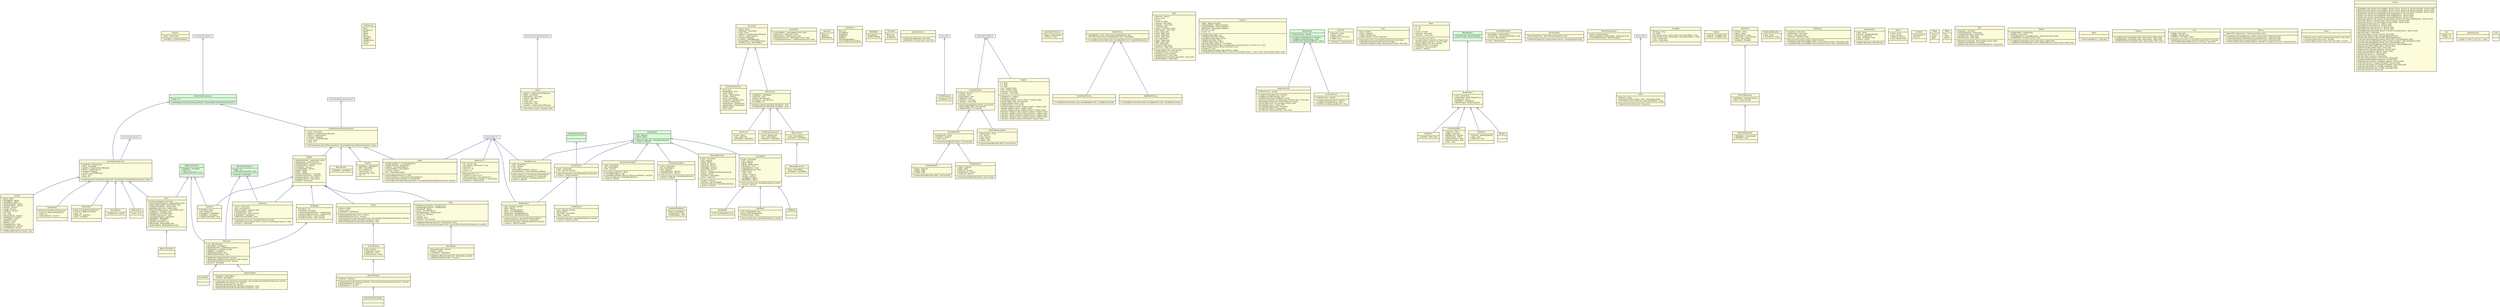 digraph "MenuItem"
{
  edge [fontname="Helvetica",fontsize="8",labelfontname="Helvetica",labelfontsize="8"];
  node [fontname="Helvetica",fontsize="8",shape=record];
Box_Program [label="{Program\n|- game : Game static\l|- void Main () : \[STAThread\]static\l}",height=0.2,width=0.4,color="black", fillcolor="#fcfcda",style="filled" fontcolor="black"];

Box_Camera [label="{Camera\n|- World : World\l+ WorldMatrix : Matrix\l+ ViewMatrix : Matrix\l+ ProjectionMatrix : Matrix\l+ DefaultPosition : Vector3\l+ Position : Vector3\l+ Target : Vector3\l+ UpVector : Vector3\l- foV : float\l+ FoV : float\l+ RotationAngle : Angles3\l- AutoRotation : Angles3\l- aspectRatio : float\l- nearPlane : float\l- farPlane : float\l+ TargetDistance : float\l+ TargetDirection : Vector3\l+ ArcballTarget : Vector3\l|+ GetMouseRay (Vector2 mouse) : Ray\l}",height=0.2,width=0.4,color="black", fillcolor="#fcfcda",style="filled" fontcolor="black"];

Box_ClickHandler [label="{ClickHandler\n|private class ClickEventComponent :\l+ receiver : IMouseEventListener\l+ layer : int\l+ relativePosition : Vector2\l|}",height=0.2,width=0.4,color="black", fillcolor="#fcfcda",style="filled" fontcolor="black"];

Box_DrawableGameStateComponent [label="{DrawableGameStateComponent\n|+ state : GameState\l+ graphics : GraphicsDeviceManager\l+ device : GraphicsDevice\l+ viewport : Viewport\l+ content : ContentManager\l+ input : Input\l+ Index : int\l|+ SubComponents (GameTime gameTime) : IEnumerable\<IGameStateComponent\> virtual\l}",height=0.2,width=0.4,color="black", fillcolor="#fcfcda",style="filled" fontcolor="black"];

Box_DisplayLayer [label="{DisplayLayer\n|None\lBackground\lWorld\lDialog\lMenu\lMenuItem\lSubMenu\lSubMenuItem\lOverlay\lCursor\l|}",height=0.2,width=0.4,color="black", fillcolor="#fcfcda",style="filled" fontcolor="black"];

Box_Game [label="{Game\n|- graphics : GraphicsDeviceManager\l+ State : GameState\l+ DefaultSize : Size static\l+ Debug : bool static\l+ VSync : bool\l- isFullscreen : bool\l+ IsFullscreen : bool\l+ Graphics : GraphicsDeviceManager\l|+ Time (Action action) : TimeSpan static\l}",height=0.2,width=0.4,color="black", fillcolor="#fcfcda",style="filled" fontcolor="black"];

Box_GameState [label="{GameState\n|+ game : Game\l+ NextState : GameState\l+ input : Input\l+ graphics : GraphicsDeviceManager\l+ device : GraphicsDevice\l+ viewport : Viewport\l+ content : ContentManager\l+ RenderEffects : RenderEffectStack\l+ PostProcessing : RenderEffect\l|}",height=0.2,width=0.4,color="black", fillcolor="#fcfcda",style="filled" fontcolor="black"];

Box_GameStates [label="{GameStates\n|+ CreativeMode : CreativeModeScreen static\l+ StartScreen : StartScreen static\l+ OptionScreen : OptionScreen static\l+ VideoOptionScreen : VideoOptionScreen static\l+ LoadSavegameScreen : LoadSavegameScreen static\l|}",height=0.2,width=0.4,color="black", fillcolor="#fcfcda",style="filled" fontcolor="black"];

Box_GameStateComponent [label="{GameStateComponent\n|# InputOrder : DisplayLayer\l+ state : GameState\l+ graphics : GraphicsDeviceManager\l+ device : GraphicsDevice\l+ viewport : Viewport\l+ content : ContentManager\l+ input : Input\l+ Index : int\l|+ SubComponents (GameTime gameTime) : IEnumerable\<IGameStateComponent\> virtual\l}",height=0.2,width=0.4,color="black", fillcolor="#fcfcda",style="filled" fontcolor="black"];

Box_IGameStateComponent [label="{IGameStateComponent\n|+ Index : int\l|+ SubComponents (GameTime gameTime) : IEnumerable\<IGameStateComponent\>\l}",height=0.2,width=0.4,color="black", fillcolor="#dafcda",style="filled" fontcolor="black"];

Box_IKeyEventListener [label="{IKeyEventListener\n|+ ValidKeys : List\<Keys\>\l+ Index : int\l+ IsKeyEventEnabled : bool\l|}",height=0.2,width=0.4,color="black", fillcolor="#dafcda",style="filled" fontcolor="black"];

Box_KeyEvent [label="{KeyEvent\n|None = 0\lKeyDown\lKeyHeldDown\l|}",height=0.2,width=0.4,color="black", fillcolor="#fcfcda",style="filled" fontcolor="black"];

Box_IMouseEventListener [label="{IMouseEventListener\n|+ Index : int\l+ IsMouseEventEnabled : bool\l|+ bounds () : Rectangle\l}",height=0.2,width=0.4,color="black", fillcolor="#dafcda",style="filled" fontcolor="black"];

Box_Input [label="{Input\n|# FullscreenToggled : bool static\l+ PreviousKeyboardState : KeyboardState static\l+ PreviousMouseState : MouseState static\l- LeftButtonClickTimer : double static\l- RightButtonClickTimer : double static\l- PreviousClickMouseState : MouseState static\l+ LeftButton : ClickState static\l+ RightButton : ClickState static\l+ GrabMouseMovement : bool\l+ CurrentInputAction : InputAction\l+ WASDMode : WASDMode\l+ ValidKeys : List\<Keys\>\l+ IsKeyEventEnabled : bool\l+ MouseState : MouseState static\l+ KeyboardState : KeyboardState static\l|}",height=0.2,width=0.4,color="black", fillcolor="#fcfcda",style="filled" fontcolor="black"];

Box_InputAction [label="{InputAction\n|None = 0\lArcballMove\lTargetMove\lFreeMouse\lFPSMove\lSelectedObjectMove\lSelectedObjectShadowMove\l|}",height=0.2,width=0.4,color="black", fillcolor="#fcfcda",style="filled" fontcolor="black"];

Box_WASDMode [label="{WASDMode\n|ArcballMode\lFirstPersonMode\l|}",height=0.2,width=0.4,color="black", fillcolor="#fcfcda",style="filled" fontcolor="black"];

Box_ClickState [label="{ClickState\n|None = 0\lSingleClick\lDoubleClick\l|}",height=0.2,width=0.4,color="black", fillcolor="#fcfcda",style="filled" fontcolor="black"];

Box_InputExtensions [label="{InputExtensions\n||+ IsDown (this Keys key) : bool static\l+ IsHeldDown (this Keys key) : bool static\l}",height=0.2,width=0.4,color="black", fillcolor="#fcfcda",style="filled" fontcolor="black"];

Box_KeyHandler [label="{KeyHandler\n|private class KeyEventComponent :\l+ receiver : IKeyEventListener\l+ layer : int\l+ keyEvent : KeyEvent\l+ keys : List\<Keys\>\l|}",height=0.2,width=0.4,color="black", fillcolor="#fcfcda",style="filled" fontcolor="black"];

Box_MousePointer [label="{MousePointer\n|- spriteBatch : SpriteBatch\l|}",height=0.2,width=0.4,color="black", fillcolor="#fcfcda",style="filled" fontcolor="black"];

Box_Overlay [label="{Overlay\n|- spriteBatch : SpriteBatch\l- effect : BasicEffect\l- font : SpriteFont\l- _total_frames : int\l- _elapsed_time : float\l- _fps : int\l|}",height=0.2,width=0.4,color="black", fillcolor="#fcfcda",style="filled" fontcolor="black"];

Box_StartScreen [label="{StartScreen\n|# menu : Menu\l- logo : Texture2D\l- spriteBatch : SpriteBatch\l|}",height=0.2,width=0.4,color="black", fillcolor="#fcfcda",style="filled" fontcolor="black"];

Box_CreativeModeScreen [label="{CreativeModeScreen\n|- knot : Knot\l- knotModified : bool\l- world : World\l- pointer : MousePointer\l- overlay : Overlay\l- picker : MousePicker\l- movement : PipeMovement\l- coloring : PipeColoring\l- lineRenderer : LineRenderer\l- pipeRenderer : PipeRenderer\l- dialog : Dialog\l+ Knot : Knot\l|}",height=0.2,width=0.4,color="black", fillcolor="#fcfcda",style="filled" fontcolor="black"];

Box_KnotSaveConfirmDialog [label="{KnotSaveConfirmDialog\n||}",height=0.2,width=0.4,color="black", fillcolor="#fcfcda",style="filled" fontcolor="black"];

Box_KnotModeInput [label="{KnotModeInput\n|- wasdSpeed : int\l|}",height=0.2,width=0.4,color="black", fillcolor="#fcfcda",style="filled" fontcolor="black"];

Box_LoadSavegameScreen [label="{LoadSavegameScreen\n|- format : IKnotFormat\l- menu : VerticalMenu\l- spriteBatch : SpriteBatch\l|}",height=0.2,width=0.4,color="black", fillcolor="#fcfcda",style="filled" fontcolor="black"];

Box_GameModelInfo [label="{GameModelInfo\n|+ Modelname : string\l+ Rotation : Angles3\l+ Scale : float\l|+ Equals (GameObjectInfo other) : bool override\l}",height=0.2,width=0.4,color="black", fillcolor="#fcfcda",style="filled" fontcolor="black"];

Box_GameModel [label="{GameModel\n|# state : GameState\l+ Info : dynamic\l+ World : World\l+ Model : Model virtual\l+ BaseColor : Color\l+ HighlightColor : Color\l+ HighlightIntensity : float\l+ Alpha : float\l- _scale : float\l- _rotation : Angles3\l- _position : Vector3\l- _worldMatrix : Matrix\l+ WorldMatrix : Matrix\l|+ Intersects (Ray ray) : GameObjectDistance virtual\l+ Center () : Vector3\l}",height=0.2,width=0.4,color="black", fillcolor="#fcfcda",style="filled" fontcolor="black"];

Box_IEdgeChangeListener [label="{IEdgeChangeListener\n||}",height=0.2,width=0.4,color="black", fillcolor="#dafcda",style="filled" fontcolor="black"];

Box_IGameObject [label="{IGameObject\n|+ Info : dynamic\l+ World : World\l|+ Intersects (Ray ray) : GameObjectDistance\l+ Center () : Vector3\l}",height=0.2,width=0.4,color="black", fillcolor="#dafcda",style="filled" fontcolor="black"];

Box_GameObjectInfo [label="{GameObjectInfo\n|+ Position : Vector3\l+ IsVisible : bool\l+ IsSelectable : bool\l+ IsMovable : bool\l+ operator : bool static\l+ operator ! : bool static\l|+ Equals (GameObjectInfo other) : bool virtual\l+ Equals (Object obj) : bool override\l+ GetHashCode () : int override\l}",height=0.2,width=0.4,color="black", fillcolor="#fcfcda",style="filled" fontcolor="black"];

Box_GameObjectDistance [label="{GameObjectDistance\n|+ Object : IGameObject\l+ Distance : float\l|}",height=0.2,width=0.4,color="black", fillcolor="#fcfcda",style="filled" fontcolor="black"];

Box_KnotRenderer [label="{KnotRenderer\n|# state : GameState\l+ Info : dynamic abstract\l|+ Intersects (Ray ray) : GameObjectDistance abstract\l+ Center () : Vector3 abstract\l}",height=0.2,width=0.4,color="black", fillcolor="#fcfcda",style="filled" fontcolor="black"];

Box_LineRenderer [label="{LineRenderer\n|+ Info : dynamic override\l- World : World\l- basicEffect : BasicEffect\l- edges : EdgeList\l|+ Intersects (Ray ray) : GameObjectDistance override\l+ Center () : Vector3 override\l}",height=0.2,width=0.4,color="black", fillcolor="#fcfcda",style="filled" fontcolor="black"];

Box_ModelFactory [label="{ModelFactory\n|- GameModel\> cache : Dictionary\<GameModelInfo, new\l+ this \[GameState state, GameModelInfo info\] : GameModel\l|# CreateModel (GameState state, GameModelInfo info) : GameModel abstract\l}",height=0.2,width=0.4,color="black", fillcolor="#fcfcda",style="filled" fontcolor="black"];

Box_MousePicker [label="{MousePicker\n|- lastRayCheck : double\l|}",height=0.2,width=0.4,color="black", fillcolor="#fcfcda",style="filled" fontcolor="black"];

Box_MovableGameObject [label="{MovableGameObject\n|- state : GameState\l- Obj : IGameObject\l+ Info : dynamic\l|# CurrentGroundPlane () : Plane\l# CurrentMouseRay () : Ray\l# CurrentMousePosition (Ray ray, Plane groundPlane) : Vector3?\l+ Intersects (Ray ray) : GameObjectDistance\l+ Center () : Vector3\l}",height=0.2,width=0.4,color="black", fillcolor="#fcfcda",style="filled" fontcolor="black"];

Box_NodeModelInfo [label="{NodeModelInfo\n|+ Edges : EdgeList\l+ EdgeA : Edge\l+ EdgeB : Edge\l|+ Equals (GameObjectInfo other) : bool override\l}",height=0.2,width=0.4,color="black", fillcolor="#fcfcda",style="filled" fontcolor="black"];

Box_NodeModel [label="{NodeModel\n|+ Info : NodeModelInfo new\l|}",height=0.2,width=0.4,color="black", fillcolor="#fcfcda",style="filled" fontcolor="black"];

Box_NodeModelFactory [label="{NodeModelFactory\n||# CreateModel (GameState state, GameModelInfo info) : GameModel override\l}",height=0.2,width=0.4,color="black", fillcolor="#fcfcda",style="filled" fontcolor="black"];

Box_PipeColoring [label="{PipeColoring\n|+ Knot : Knot\l|}",height=0.2,width=0.4,color="black", fillcolor="#fcfcda",style="filled" fontcolor="black"];

Box_PipeModelInfo [label="{PipeModelInfo\n|+ Edges : EdgeList\l+ Edge : Edge\l+ Direction : Vector3\l+ PositionFrom : Vector3\l+ PositionTo : Vector3\l|+ Equals (GameObjectInfo other) : bool override\l}",height=0.2,width=0.4,color="black", fillcolor="#fcfcda",style="filled" fontcolor="black"];

Box_PipeModel [label="{PipeModel\n|+ Info : PipeModelInfo new\l- Bounds : BoundingSphere\[\]\l+ OnDataChange : Action\l|+ Intersects (Ray ray) : GameObjectDistance override\l}",height=0.2,width=0.4,color="black", fillcolor="#fcfcda",style="filled" fontcolor="black"];

Box_PipeModelFactory [label="{PipeModelFactory\n||# CreateModel (GameState state, GameModelInfo info) : GameModel override\l}",height=0.2,width=0.4,color="black", fillcolor="#fcfcda",style="filled" fontcolor="black"];

Box_PipeMovement [label="{PipeMovement\n|- state : GameState\l+ Info : dynamic\l+ Knot : Knot\l- previousMousePosition : Vector3\l- shadowObjects : List\<ShadowGameObject\>\l|+ GetEnumerator () : IEnumerator\<IGameObject\>\l- IEnumerable.GetEnumerator () : IEnumerator\l+ Intersects (Ray ray) : GameObjectDistance\l+ Center () : Vector3\l}",height=0.2,width=0.4,color="black", fillcolor="#fcfcda",style="filled" fontcolor="black"];

Box_ShadowGameObject [label="{ShadowGameObject\n|# state : GameState\l- Obj : IGameObject\l+ Info : dynamic\l+ ShadowPosition : Vector3\l+ OriginalPosition : Vector3\l|+ Intersects (Ray ray) : GameObjectDistance\l+ Center () : Vector3\l}",height=0.2,width=0.4,color="black", fillcolor="#fcfcda",style="filled" fontcolor="black"];

Box_ShadowGameModel [label="{ShadowGameModel\n|- Model : GameModel\l+ ShadowColor : Color\l+ ShadowAlpha : float\l|}",height=0.2,width=0.4,color="black", fillcolor="#fcfcda",style="filled" fontcolor="black"];

Box_PipeRenderer [label="{PipeRenderer\n|+ Info : dynamic override\l- World : World\l- pipes : List\<PipeModel\>\l- knots : List\<NodeModel\>\l- pipeFactory : PipeModelFactory\l- knotFactory : NodeModelFactory\l|+ GetEnumerator () : IEnumerator\<IGameObject\>\l- IEnumerable.GetEnumerator () : IEnumerator\l+ Intersects (Ray ray) : GameObjectDistance override\l+ Center () : Vector3 override\l}",height=0.2,width=0.4,color="black", fillcolor="#fcfcda",style="filled" fontcolor="black"];

Box_TexturedRectangleInfo [label="{TexturedRectangleInfo\n|+ Texturename : string\l+ Up : Vector3\l+ Left : Vector3\l+ Width : float\l+ Height : float\l|+ Equals (GameObjectInfo other) : bool override\l}",height=0.2,width=0.4,color="black", fillcolor="#fcfcda",style="filled" fontcolor="black"];

Box_TexturedRectangle [label="{TexturedRectangle\n|# state : GameState\l+ Info : dynamic\l+ World : World\l- UpperLeft : Vector3\l- LowerLeft : Vector3\l- UpperRight : Vector3\l- LowerRight : Vector3\l- Normal : Vector3\l- Vertices : VertexPositionNormalTexture\[\]\l- Indexes : short\[\]\l- basicEffect : BasicEffect\l- texture : Texture2D\l|- Length () : Vector3\l+ Bounds () : BoundingBox\[\]\l+ Intersects (Ray ray) : GameObjectDistance\l+ Center () : Vector3\l}",height=0.2,width=0.4,color="black", fillcolor="#fcfcda",style="filled" fontcolor="black"];

Box_World [label="{World\n|- knotRenderEffects : List\<RenderEffect\>\l- knotRenderEffect : RenderEffect\l+ Objects : List\<IGameObject\>\l+ SelectedObject : IGameObject\l+ Camera : Camera\l- floor : TexturedRectangle\l|+ SelectedObjectDistance () : float\l+ GetEnumerator () : IEnumerator\<IGameObject\>\l- IEnumerable.GetEnumerator () : IEnumerator\l+ SubComponents (GameTime gameTime) : IEnumerable\<IGameStateComponent\> override\l}",height=0.2,width=0.4,color="black", fillcolor="#fcfcda",style="filled" fontcolor="black"];

Box_TestModel [label="{TestModel\n||}",height=0.2,width=0.4,color="black", fillcolor="#fcfcda",style="filled" fontcolor="black"];

Box_Edge [label="{Edge\n|+ Direction : Vector3\l+ Color : Color\l+ ID : int\l- LastID : int static\l+ operator : bool static\l+ operator ! : bool static\l- r : Random static\l+ Colors : List\<Color\> static\l+ DefaultColor : Color static\l+ Zero : Edge static\l+ UnitX : Edge static\l+ UnitY : Edge static\l+ UnitZ : Edge static\l+ Up : Edge static\l+ Down : Edge static\l+ Right : Edge static\l+ Left : Edge static\l+ Forward : Edge static\l+ Backward : Edge static\l|+ Equals (object obj) : bool override\l+ GetHashCode () : int override\l+ ToString () : string override\l+ RandomColor () : Color static\l+ RandomColor (GameTime gameTime) : Color static\l+ RandomEdge () : Edge static\l}",height=0.2,width=0.4,color="black", fillcolor="#fcfcda",style="filled" fontcolor="black"];

Box_EdgeList [label="{EdgeList\n|- Edges : WrapList\<Edge\>\l+ SelectedEdges : WrapList\<Edge\>\l+ EdgesChanged : Action\<EdgeList\>\l- NodeCache : Dictionary\<int,Node\>\l+ this \[int i\] : Edge\l+ Count : int\l|+ IndexOf (Edge edge) : int\l+ FromNode (int index) : Node\l+ FromNode (Edge edge) : Node\l+ ToNode (int index) : Node\l+ ToNode (Edge edge) : Node\l+ Interval (Edge a, Edge b) : List\<Edge\>\l+ Move (IEnumerable\<Edge\> selectedEdges, Vector3 direction, int times = 1) : bool\l+ Move (Edge selection, Vector3 direction) : bool\l+ Compact () : bool\l+ PathTo (Edge fromEdge, Edge toEdge) : Edge\[\]\l+ FromNodes (IEnumerable\<Node\> _nodes, IEnumerable\<Color\> _colors = null) : IEnumerable\<Edge\> static\l}",height=0.2,width=0.4,color="black", fillcolor="#fcfcda",style="filled" fontcolor="black"];

Box_EdgeListFormat [label="{EdgeListFormat\n|+ FileExtensions : string\[\]\l|+ LoadInfo (string filename) : KnotInfo\l+ LoadKnot (string filename) : Knot\l+ FindFilename (string knotName) : string\l- ParseLine (string line, out Edge edge, out Color color) : bool static\l- ParseIntegers (string str) : IEnumerable\<int\> static\l- ToLines (Knot knot) : IEnumerable\<string\> static\l- DecodeEdge (char c) : Edge static\l- EncodeEdge (Edge edge) : char static\l- EncodeColor (Color c) : String static\l- DecodeColor (string hexString) : Color static\l}",height=0.2,width=0.4,color="black", fillcolor="#fcfcda",style="filled" fontcolor="black"];

Box_IKnotFormat [label="{IKnotFormat\n|+ FileExtensions : string\[\]\l|+ LoadInfo (string filename) : KnotInfo\l+ LoadKnot (string filename) : Knot\l+ FindFilename (string knotName) : string\l}",height=0.2,width=0.4,color="black", fillcolor="#dafcda",style="filled" fontcolor="black"];

Box_KnotInfo [label="{KnotInfo\n|+ Filename : string\l+ Name : string\l+ EdgeCount : Func\<int\>\l+ IsValid : bool\l|+ ToString () : string override\l}",height=0.2,width=0.4,color="black", fillcolor="#fcfcda",style="filled" fontcolor="black"];

Box_Knot [label="{Knot\n|+ Info : KnotInfo\l+ Edges : EdgeList\l- Format : IKnotFormat\l+ EdgesChanged : Action\<EdgeList\>\l|+ RandomKnot (int count, IKnotFormat format) : Knot static\l+ DefaultKnot (IKnotFormat format) : Knot static\l- UntitledKnot (EdgeList edges, IKnotFormat format) : Knot static\l}",height=0.2,width=0.4,color="black", fillcolor="#fcfcda",style="filled" fontcolor="black"];

Box_KnotListFormat [label="{KnotListFormat\n|+ FileExtensions : string\[\]\l|+ LoadInfo (string filename) : KnotInfo\l+ LoadKnot (string filename) : Knot\l+ FindFilename (string knotName) : string\l}",height=0.2,width=0.4,color="black", fillcolor="#fcfcda",style="filled" fontcolor="black"];

Box_Node [label="{Node\n|+ X : int\l+ Y : int\l+ Z : int\l+ Scale : int static\l+ operator : bool static\l+ operator ! : bool static\l|+  () : this (int x, int y, int z)\l+ operator (Node a, Vector3 b) : Node static\l- operator (Node a, Node b) : Vector3 static\l+ Equals (object obj) : bool override\l+ GetHashCode () : int override\l+ ToString () : string override\l+ Vector () : Vector3\l}",height=0.2,width=0.4,color="black", fillcolor="#fcfcda",style="filled" fontcolor="black"];

Box_BlurEffect [label="{BlurEffect\n|- testEffect : Effect static\l|}",height=0.2,width=0.4,color="black", fillcolor="#fcfcda",style="filled" fontcolor="black"];

Box_CelShadingEffect [label="{CelShadingEffect\n|- celShader : Effect\l- celMap : Texture2D\l- lightDirection : Vector4\l- outlineShader : Effect\l- outlineThickness : float\l- outlineThreshold : float\l+ Color : Color\l|}",height=0.2,width=0.4,color="black", fillcolor="#fcfcda",style="filled" fontcolor="black"];

Box_FadeEffect [label="{FadeEffect\n|- lastFrame : RenderTarget2D\l- alpha : float\l+ IsFinished : bool\l|}",height=0.2,width=0.4,color="black", fillcolor="#fcfcda",style="filled" fontcolor="black"];

Box_IRenderEffect [label="{IRenderEffect\n|+ RenderTarget : RenderTarget2D\l|}",height=0.2,width=0.4,color="black", fillcolor="#dafcda",style="filled" fontcolor="black"];

Box_NoEffect [label="{NoEffect\n||}",height=0.2,width=0.4,color="black", fillcolor="#fcfcda",style="filled" fontcolor="black"];

Box_RenderEffectStack [label="{RenderEffectStack\n|- defaultEffect : IRenderEffect\l- activeEffects : Stack\<IRenderEffect\> new\l+ Current : IRenderEffect\l|+ Pop () : IRenderEffect\l}",height=0.2,width=0.4,color="black", fillcolor="#fcfcda",style="filled" fontcolor="black"];

Box_RenderEffect [label="{RenderEffect\n|# state : GameState\l- renderTarget : RenderTargetCache\l- background : Color\l- spriteBatch : SpriteBatch\l+ RenderTarget : RenderTarget2D\l|}",height=0.2,width=0.4,color="black", fillcolor="#fcfcda",style="filled" fontcolor="black"];

Box_RenderTargets [label="{RenderTargets\n|- RenderTargetStack : Stack\<RenderTarget2D\> static\l|+ PopRenderTarget (this GraphicsDevice device) : RenderTarget2D static\l}",height=0.2,width=0.4,color="black", fillcolor="#fcfcda",style="filled" fontcolor="black"];

Box_RenderTargetCache [label="{RenderTargetCache\n|- device : GraphicsDevice\l- RenderTarget2D\> renderTargets : Dictionary\<Point,\l+ CurrentRenderTarget : RenderTarget2D\l|}",height=0.2,width=0.4,color="black", fillcolor="#fcfcda",style="filled" fontcolor="black"];

Box_IniFile [label="{IniFile\n|- Filename : string\l+ Dictionary\<string, string\>\> Data : Dictionary\<string,\l+ this \[string section, string key, string defaultValue : string\l|- StripComments (string line) : string static\l}",height=0.2,width=0.4,color="black", fillcolor="#fcfcda",style="filled" fontcolor="black"];

Box_OptionScreen [label="{OptionScreen\n|- menu : VerticalMenu\l- spriteBatch : SpriteBatch\l|}",height=0.2,width=0.4,color="black", fillcolor="#fcfcda",style="filled" fontcolor="black"];

Box_ConfigFile [label="{ConfigFile\n|- Filename : string\l- ini : IniFile\l+ this \[string section, string option, bool defaultValue : bool\l+ this \[string section, string option, string defaultValue : string\l+ True : string static\l+ False : string static\l|}",height=0.2,width=0.4,color="black", fillcolor="#fcfcda",style="filled" fontcolor="black"];

Box_Options [label="{Options\n|- _default : ConfigFile static\l+ Default : ConfigFile static\l|}",height=0.2,width=0.4,color="black", fillcolor="#fcfcda",style="filled" fontcolor="black"];

Box_OptionInfo [label="{OptionInfo\n|+ Section : string\l+ Name : string\l+ DefaultValue : string\l+ OnChange : Action\<string\>\l+ Value : string virtual\l- ConfigFile : ConfigFile\l|}",height=0.2,width=0.4,color="black", fillcolor="#fcfcda",style="filled" fontcolor="black"];

Box_DistinctOptionInfo [label="{DistinctOptionInfo\n|+ ValidValues : HashSet\<string\>\l+ Value : string override\l|}",height=0.2,width=0.4,color="black", fillcolor="#fcfcda",style="filled" fontcolor="black"];

Box_BooleanOptionInfo [label="{BooleanOptionInfo\n|+ ValidValues : string\[\] static\l+ BoolValue : bool\l|}",height=0.2,width=0.4,color="black", fillcolor="#fcfcda",style="filled" fontcolor="black"];

Box_VideoOptionScreen [label="{VideoOptionScreen\n|- menu : VerticalMenu\l- spriteBatch : SpriteBatch\l|}",height=0.2,width=0.4,color="black", fillcolor="#fcfcda",style="filled" fontcolor="black"];

Box_ColorPicker [label="{ColorPicker\n|- colors : List\<Color\>\l- tiles : List\<Vector2\>\l- Vector2 tileSize : readonly static\l+ SelectedColor : Color\l+ OnSelectColor : Action\<Color\>\l# spriteBatch : SpriteBatch\l+ IsMouseEventEnabled : bool\l|- CreateColors (int num) : IEnumerable\<Color\> static\l- CreateTiles (IEnumerable\<Color\> _colors) : IEnumerable\<Vector2\> static\l+ bounds () : Rectangle\l}",height=0.2,width=0.4,color="black", fillcolor="#fcfcda",style="filled" fontcolor="black"];

Box_ConfirmDialog [label="{ConfirmDialog\n|# Text : string\[\]\l# OnYesClick : Action\l# OnNoClick : Action\l# OnCancelClick : Action\l|}",height=0.2,width=0.4,color="black", fillcolor="#fcfcda",style="filled" fontcolor="black"];

Box_Dialog [label="{Dialog\n|+ buttons : Menu\l+ Done : Action\l# spriteBatch : SpriteBatch\l|# RelativeButtonPosition (int n) : Vector2\l# RelativeButtonSize (int n) : Vector2\l+ SubComponents (GameTime gameTime) : IEnumerable\<IGameStateComponent\> override\l- ButtonBackgroundColor (ItemState itemState) : Color\l- ButtonForegroundColor (ItemState itemState) : Color\l}",height=0.2,width=0.4,color="black", fillcolor="#fcfcda",style="filled" fontcolor="black"];

Box_DropDownMenu [label="{DropDownMenu\n|- dropdown : VerticalMenu\l- selected : MenuButton\l|+ SubComponents (GameTime gameTime) : IEnumerable\<IGameStateComponent\> override\l- ValuePosition (int dummy = 0) : Vector2\l- ValueSize (int dummy = 0) : Vector2\l- DropDownBackgroundColor (ItemState itemState) : Color\l- DropDownForegroundColor (ItemState itemState) : Color\l}",height=0.2,width=0.4,color="black", fillcolor="#fcfcda",style="filled" fontcolor="black"];

Box_DropDownMenuItem [label="{DropDownMenuItem\n|+ Text : string\l+ OnSelected : Action\l|}",height=0.2,width=0.4,color="black", fillcolor="#fcfcda",style="filled" fontcolor="black"];

Box_HfGDesign [label="{HfGDesign\n|+ LineColor : Color static\l+ OutlineColor : Color static\l- texture : Texture2D static\l- menuFont : SpriteFont static\l|+ MenuFont (GameState state) : SpriteFont static\l+ CreateRectangle (int lineWidth, float x, float y, float w, float h) : Rectangle static\l+ CreateRectangle (int lineWidth, Vector2 topLeft, Vector2 size) : Rectangle static\l}",height=0.2,width=0.4,color="black", fillcolor="#fcfcda",style="filled" fontcolor="black"];

Box_Menu [label="{Menu\n|# ItemForegroundColor : LazyItemColor\l# ItemBackgroundColor : LazyItemColor\l# ItemAlignX : HAlign\l# Items : List\<MenuItem\>\l- ItemDisplayLayer : DisplayLayer\l+ this \[int i\] : MenuItem\l+ Count : int\l- isVisible : bool\l+ IsVisible : bool override\l|+ AddButton (MenuItemInfo info) : MenuButton virtual\l+ SubComponents (GameTime gameTime) : IEnumerable\<IGameStateComponent\> override\l}",height=0.2,width=0.4,color="black", fillcolor="#fcfcda",style="filled" fontcolor="black"];

Box_MenuButton [label="{MenuButton\n||}",height=0.2,width=0.4,color="black", fillcolor="#fcfcda",style="filled" fontcolor="black"];

Box_MenuItemInfo [label="{MenuItemInfo\n|+ Text : string\l+ Position : LazyItemPosition\l+ Size : LazyItemSize\l+ Keys : List\<Keys\> new\l+ OnClick : Action\l|+ AddKey (Keys key) : MenuItemInfo\l}",height=0.2,width=0.4,color="black", fillcolor="#fcfcda",style="filled" fontcolor="black"];

Box_MenuItem [label="{MenuItem\n|+ Info : MenuItemInfo\l# spriteBatch : SpriteBatch\l+ RelativePosition : LazyPosition override\l+ RelativeSize : LazySize override\l+ ValidKeys : List\<Keys\>\l+ IsKeyEventEnabled : bool\l+ IsMouseEventEnabled : bool\l|+ TextPosition (SpriteFont font) : Vector2\l+ TextPosition (SpriteFont font, Vector2 scale) : Vector2\l+ MinimumSize (SpriteFont font) : Vector2\l+ bounds () : Rectangle\l}",height=0.2,width=0.4,color="black", fillcolor="#fcfcda",style="filled" fontcolor="black"];

Box_MenuScreen [label="{MenuScreen\n|- spriteBatch : SpriteBatch\l- backColor : Color\l- pointer : MousePointer\l# LinePoints : List\<Vector2\>\l# LineWidth : int\l|# BackgroundColor (ItemState itemState) : Color\l# ForegroundColor (ItemState itemState) : Color\l}",height=0.2,width=0.4,color="black", fillcolor="#fcfcda",style="filled" fontcolor="black"];

Box_MenuScreenInput [label="{MenuScreenInput\n||}",height=0.2,width=0.4,color="black", fillcolor="#fcfcda",style="filled" fontcolor="black"];

Box_TextInput [label="{TextInput\n|+ InputText : string\l- font : SpriteFont\l# spriteBatch : SpriteBatch\l+ ValidKeys : List\<Keys\>\l+ IsKeyEventEnabled : bool\l|}",height=0.2,width=0.4,color="black", fillcolor="#fcfcda",style="filled" fontcolor="black"];

Box_TextInputDialog [label="{TextInputDialog\n|# TextInput : TextInput\l|+ SubComponents (GameTime gameTime) : IEnumerable\<IGameStateComponent\> override\l# TextInputPosition () : Vector2\l# TextInputSize () : Vector2\l}",height=0.2,width=0.4,color="black", fillcolor="#fcfcda",style="filled" fontcolor="black"];

Box_VerticalMenu [label="{VerticalMenu\n|- RelativeItemSize : Vector2\l# Border : Border\l# spriteBatch : SpriteBatch\l|+ AddButton (MenuItemInfo info) : MenuButton override\l+ RelativeItemPosition (int n) : Vector2\l}",height=0.2,width=0.4,color="black", fillcolor="#fcfcda",style="filled" fontcolor="black"];

Box_Border [label="{Border\n|+ Color : Color\l+ Size : Vector2\l+ Padding : Vector2\l+ Zero : Border static\l|}",height=0.2,width=0.4,color="black", fillcolor="#fcfcda",style="filled" fontcolor="black"];

Box_Widget [label="{Widget\n|+ RelativePosition : LazyPosition virtual\l+ RelativeSize : LazySize virtual\l+ RelativePadding : LazySize virtual\l# ScaledPosition : Vector2\l# ScaledSize : Vector2\l# ScaledPadding : Vector2\l# AlignX : HAlign\l# AlignY : VAlign\l- foregroundColorFunc : LazyColor\l- backgroundColorFunc : LazyColor\l# ForegroundColor : Color virtual\l# BackgroundColor : Color virtual\l+ IsVisible : bool virtual\l|}",height=0.2,width=0.4,color="black", fillcolor="#fcfcda",style="filled" fontcolor="black"];

Box_ItemWidget [label="{ItemWidget\n|# ItemNum : int\l+ ItemState : ItemState\l- foregroundItemColorFunc : LazyItemColor\l- backgroundItemColorFunc : LazyItemColor\l# ForegroundColor : Color override\l# BackgroundColor : Color override\l|}",height=0.2,width=0.4,color="black", fillcolor="#fcfcda",style="filled" fontcolor="black"];

Box_ItemState [label="{ItemState\n|Unselected = 0\lSelected\l|}",height=0.2,width=0.4,color="black", fillcolor="#fcfcda",style="filled" fontcolor="black"];

Box_HAlign [label="{HAlign\n|Left = 0\lCenter\lRight\l|}",height=0.2,width=0.4,color="black", fillcolor="#fcfcda",style="filled" fontcolor="black"];

Box_VAlign [label="{VAlign\n|Top\lCenter\lBottom\l|}",height=0.2,width=0.4,color="black", fillcolor="#fcfcda",style="filled" fontcolor="black"];

Box_Angles3 [label="{Angles3\n|+ X : float\l+ Y : float\l+ Z : float\l- zero : Angles3 static\l+ Zero : Angles3 static\l+ operator : bool static\l+ operator ! : bool static\l|+ ToDegrees () : Angles3\l+ ToVector () : Vector3\l+ FromDegrees (float x, float y, float z) : Angles3 static\l+ Equals (object obj) : bool override\l+ Equals (Angles3 other) : bool\l+ GetHashCode () : int override\l+ operator (Angles3 value1, Angles3 value2) : Angles3 static\l- operator (Angles3 value) : Angles3 static\l- operator (Angles3 value1, Angles3 value2) : Angles3 static\l+ operator * (Angles3 value1, Angles3 value2) : Angles3 static\l+ operator * (Angles3 value, float scaleFactor) : Angles3 static\l+ operator * (float scaleFactor, Angles3 value) : Angles3 static\l+ operator / (Angles3 value1, Angles3 value2) : Angles3 static\l+ operator / (Angles3 value, float divider) : Angles3 static\l}",height=0.2,width=0.4,color="black", fillcolor="#fcfcda",style="filled" fontcolor="black"];

Box_Files [label="{Files\n|+ Separator : char static\l+ SettingsDirectory : string static\l+ SavegameDirectory : string static\l- baseDirectory : string static\l+ BaseDirectory : string static\l|+ ReadFrom (string file) : IEnumerable\<string\> static\l+ IsPath (string filepath) : bool static\l+ ValidFilename (string humanReadableName) : string static\l}",height=0.2,width=0.4,color="black", fillcolor="#fcfcda",style="filled" fontcolor="black"];

Box_Models [label="{Models\n|+ ValidQualities : string\[\] static\l+ Quality : string static\l- ContentManager\> contentManagers : Dictionary\<string, static\l- invalidModels : HashSet\<string\> static\l|+ LoadModel (GameState state, string name) : Model static\l- LoadModel (ContentManager content, IRenderEffect pp, string name) : Model static\l}",height=0.2,width=0.4,color="black", fillcolor="#fcfcda",style="filled" fontcolor="black"];

Box_Mono [label="{Mono\n||+ IsRunningOnMono () : bool static\l}",height=0.2,width=0.4,color="black", fillcolor="#fcfcda",style="filled" fontcolor="black"];

Box_Shaders [label="{Shaders\n||+ LoadEffect (this GameState state, string name) : Effect static\l- LoadEffectMono (GameState state, string name) : Effect static\l- LoadEffectDotnet (GameState state, string name) : Effect static\l}",height=0.2,width=0.4,color="black", fillcolor="#fcfcda",style="filled" fontcolor="black"];

Box_Text [label="{Text\n|- lastKey : Keys static\l- lastMillis : double static\l+ ValidKeys : List\<Keys\> static\l|+ TryTextInput (ref string str, GameTime gameTime) : bool static\l- TryConvertKey (Keys keyPressed, out char key) : bool static\l}",height=0.2,width=0.4,color="black", fillcolor="#fcfcda",style="filled" fontcolor="black"];

Box_Textures [label="{Textures\n|- Texture2D\> textureCache : Dictionary\<string, static\l|+ LoadTexture (ContentManager content, string name) : Texture2D static\l+ CreateColorTexture (GraphicsDevice graphicsDevice) : Texture2D static\l+ Create (GraphicsDevice graphicsDevice, Color color) : Texture2D static\l+ Create (GraphicsDevice graphicsDevice, int width, int height, Color color) : Texture2D static\l}",height=0.2,width=0.4,color="black", fillcolor="#fcfcda",style="filled" fontcolor="black"];

Box_Colors [label="{Colors\n||+ Mix (this Color a, Color b, float percent = 0.5f) : Color static\l+ Luminance (this Color color) : int static\l+ SortColorsByLuminance (Color left, Color right) : int static\l}",height=0.2,width=0.4,color="black", fillcolor="#fcfcda",style="filled" fontcolor="black"];

Box_Vectors [label="{Vectors\n||+ ArcBallMove (this Vector3 vectorToMove, Vector2 mouse, Vector3 up, Vector3 forward) : Vector3 static\l+ MoveLinear (this Vector3 vectorToMove, Vector3 mouse, Vector3 up, Vector3 forward) : Vector3 static\l+ MoveLinear (this Vector3 vectorToMove, Vector2 mouse, Vector3 up, Vector3 forward) : Vector3 static\l+ RotateX (this Vector3 vectorToRotate, float angleRadians) : Vector3 static\l+ RotateY (this Vector3 vectorToRotate, float angleRadians) : Vector3 static\l+ RotateZ (this Vector3 vectorToRotate, float angleRadians) : Vector3 static\l+ RotateAroundVector (this Vector3 vectorToRotate, Vector3 axis, float angleRadians) : Vector3 static\l+ Clamp (this Vector3 v, Vector3 lower, Vector3 higher) : Vector3 static\l+ Clamp (this Vector3 v, int minLength, int maxLength) : Vector3 static\l+ PrimaryVector (this Vector2 v) : Vector2 static\l+ PrimaryVector (this Vector3 v) : Vector3 static\l+ PrimaryDirection (this Vector2 v) : Vector2 static\l+ PrimaryDirection (this Vector3 v) : Vector3 static\l+ PrimaryDirectionExcept (this Vector3 v, Vector3 wrongDirection) : Vector3 static\l+ Abs (this float v) : float static\l+ Clamp (this float v, int min, int max) : float static\l+ Bounds (this Model model) : BoundingSphere\[\] static\l+ Bounds (this Vector3 a, Vector3 diff) : BoundingBox static\l+ Scale (this BoundingSphere sphere, float scale) : BoundingSphere static\l+ Translate (this BoundingSphere sphere, Vector3 position) : BoundingSphere static\l+ Scale (this BoundingBox box, float scale) : BoundingBox static\l+ Translate (this BoundingBox box, Vector3 position) : BoundingBox static\l+ ToVector2 (this MouseState state) : Vector2 static\l+ ToPoint (this MouseState state) : Point static\l+ ToVector2 (this Viewport viewport) : Vector2 static\l+ Center (this Viewport viewport) : Vector2 static\l+ ToVector2 (this Point v) : Vector2 static\l+ ToPoint (this Vector2 v) : Point static\l+ Plus (this Point a, Point b) : Point static\l+ Join (this string delimiter, List\<int\> list) : string static\l+ ScaleFactor (this Viewport viewport) : Vector2 static\l+ RelativeTo (this Vector2 v, Viewport viewport) : Vector2 static\l+ Scale (this Vector2 v, Viewport viewport) : Vector2 static\l+ Scale (this Rectangle rect, Viewport viewport) : Rectangle static\l+ Grow (this Rectangle rect, int diff) : Rectangle static\l+ Shrink (this Rectangle rect, int diff) : Rectangle static\l+ Print (this Vector3 v) : string static\l}",height=0.2,width=0.4,color="black", fillcolor="#fcfcda",style="filled" fontcolor="black"];

Box_Size [label="{Size\n|+ Width : int\l+ Height : int\l|}",height=0.2,width=0.4,color="black", fillcolor="#fcfcda",style="filled" fontcolor="black"];

Box_SwapExtension [label="{SwapExtension\n||+ Swap\<T\> (this T x, ref T y) : T static\l}",height=0.2,width=0.4,color="black", fillcolor="#fcfcda",style="filled" fontcolor="black"];

Box_WrapList [label="{WrapList\<T\>\n|- list : List\<T\> new\l- int\> indexOf : Dictionary\<T, new\l+ this \[int i\] : T\l+ this \[T t\] : int\l+ Count : int\l|- WrapIndex (int i) : int\l+ Contains (T elem) : bool\l+ GetEnumerator () : IEnumerator\<T\>\l- IEnumerable.GetEnumerator () : IEnumerator\l+ ToString () : string override\l}",height=0.2,width=0.4,color="black", fillcolor="#fcfcda",style="filled" fontcolor="black"];

Box_Lists [label="{Lists\n||}",height=0.2,width=0.4,color="black", fillcolor="#fcfcda",style="filled" fontcolor="black"];

Box_XnaDrawableGameComponent [label="{Xna.DrawableGameComponent\n}",height=0.2,width=0.4,color="black", fillcolor="#ffffff",style="filled" fontcolor="black"];

Box_MicrosoftXnaFrameworkGame [label="{Microsoft.Xna.Framework.Game\n}",height=0.2,width=0.4,color="black", fillcolor="#ffffff",style="filled" fontcolor="black"];

Box_XnaGameComponent [label="{Xna.GameComponent\n}",height=0.2,width=0.4,color="black", fillcolor="#ffffff",style="filled" fontcolor="black"];

Box_XnaIGameComponent [label="{Xna.IGameComponent\n}",height=0.2,width=0.4,color="black", fillcolor="#ffffff",style="filled" fontcolor="black"];

Box_CoreInput [label="{Core.Input\n}",height=0.2,width=0.4,color="black", fillcolor="#ffffff",style="filled" fontcolor="black"];

Box_IEquatable [label="{IEquatable\<GameObjectInfo\>\n}",height=0.2,width=0.4,color="black", fillcolor="#ffffff",style="filled" fontcolor="black"];

Box_IEnumerable [label="{IEnumerable\<IGameObject\>\n}",height=0.2,width=0.4,color="black", fillcolor="#ffffff",style="filled" fontcolor="black"];

Box_IEnumerable [label="{IEnumerable\<IGameObject\>\n}",height=0.2,width=0.4,color="black", fillcolor="#ffffff",style="filled" fontcolor="black"];

Box_IEnumerable [label="{IEnumerable\<IGameObject\>\n}",height=0.2,width=0.4,color="black", fillcolor="#ffffff",style="filled" fontcolor="black"];

Box_IDisposable [label="{IDisposable\n}",height=0.2,width=0.4,color="black", fillcolor="#ffffff",style="filled" fontcolor="black"];

Box_IEquatable [label="{IEquatable\<Angles3\>\n}",height=0.2,width=0.4,color="black", fillcolor="#ffffff",style="filled" fontcolor="black"];

Box_IEnumerable [label="{IEnumerable\<T\>\n}",height=0.2,width=0.4,color="black", fillcolor="#ffffff",style="filled" fontcolor="black"];

Box_GameStateComponent -> Box_Camera [dir="back",color="midnightblue",fontsize="8",style="solid",arrowtail="onormal",fontname="Helvetica"];
Box_GameStateComponent -> Box_ClickHandler [dir="back",color="midnightblue",fontsize="8",style="solid",arrowtail="onormal",fontname="Helvetica"];
Box_XnaDrawableGameComponent -> Box_DrawableGameStateComponent [dir="back",color="midnightblue",fontsize="8",style="solid",arrowtail="onormal",fontname="Helvetica"];
Box_IGameStateComponent -> Box_DrawableGameStateComponent [dir="back",color="midnightblue",fontsize="8",style="solid",arrowtail="onormal",fontname="Helvetica"];
Box_MicrosoftXnaFrameworkGame -> Box_Game [dir="back",color="midnightblue",fontsize="8",style="solid",arrowtail="onormal",fontname="Helvetica"];
Box_XnaGameComponent -> Box_GameStateComponent [dir="back",color="midnightblue",fontsize="8",style="solid",arrowtail="onormal",fontname="Helvetica"];
Box_IGameStateComponent -> Box_GameStateComponent [dir="back",color="midnightblue",fontsize="8",style="solid",arrowtail="onormal",fontname="Helvetica"];
Box_XnaIGameComponent -> Box_IGameStateComponent [dir="back",color="midnightblue",fontsize="8",style="solid",arrowtail="onormal",fontname="Helvetica"];
Box_GameStateComponent -> Box_Input [dir="back",color="midnightblue",fontsize="8",style="solid",arrowtail="onormal",fontname="Helvetica"];
Box_IKeyEventListener -> Box_Input [dir="back",color="midnightblue",fontsize="8",style="solid",arrowtail="onormal",fontname="Helvetica"];
Box_GameStateComponent -> Box_KeyHandler [dir="back",color="midnightblue",fontsize="8",style="solid",arrowtail="onormal",fontname="Helvetica"];
Box_DrawableGameStateComponent -> Box_MousePointer [dir="back",color="midnightblue",fontsize="8",style="solid",arrowtail="onormal",fontname="Helvetica"];
Box_DrawableGameStateComponent -> Box_Overlay [dir="back",color="midnightblue",fontsize="8",style="solid",arrowtail="onormal",fontname="Helvetica"];
Box_MenuScreen -> Box_StartScreen [dir="back",color="midnightblue",fontsize="8",style="solid",arrowtail="onormal",fontname="Helvetica"];
Box_GameState -> Box_CreativeModeScreen [dir="back",color="midnightblue",fontsize="8",style="solid",arrowtail="onormal",fontname="Helvetica"];
Box_TextInputDialog -> Box_KnotSaveConfirmDialog [dir="back",color="midnightblue",fontsize="8",style="solid",arrowtail="onormal",fontname="Helvetica"];
Box_CoreInput -> Box_KnotModeInput [dir="back",color="midnightblue",fontsize="8",style="solid",arrowtail="onormal",fontname="Helvetica"];
Box_MenuScreen -> Box_LoadSavegameScreen [dir="back",color="midnightblue",fontsize="8",style="solid",arrowtail="onormal",fontname="Helvetica"];
Box_GameObjectInfo -> Box_GameModelInfo [dir="back",color="midnightblue",fontsize="8",style="solid",arrowtail="onormal",fontname="Helvetica"];
Box_IGameObject -> Box_GameModel [dir="back",color="midnightblue",fontsize="8",style="solid",arrowtail="onormal",fontname="Helvetica"];
Box_IEquatable -> Box_GameObjectInfo [dir="back",color="midnightblue",fontsize="8",style="solid",arrowtail="onormal",fontname="Helvetica"];
Box_IEdgeChangeListener -> Box_KnotRenderer [dir="back",color="midnightblue",fontsize="8",style="solid",arrowtail="onormal",fontname="Helvetica"];
Box_IGameObject -> Box_KnotRenderer [dir="back",color="midnightblue",fontsize="8",style="solid",arrowtail="onormal",fontname="Helvetica"];
Box_KnotRenderer -> Box_LineRenderer [dir="back",color="midnightblue",fontsize="8",style="solid",arrowtail="onormal",fontname="Helvetica"];
Box_GameStateComponent -> Box_MousePicker [dir="back",color="midnightblue",fontsize="8",style="solid",arrowtail="onormal",fontname="Helvetica"];
Box_IGameObject -> Box_MovableGameObject [dir="back",color="midnightblue",fontsize="8",style="solid",arrowtail="onormal",fontname="Helvetica"];
Box_GameModelInfo -> Box_NodeModelInfo [dir="back",color="midnightblue",fontsize="8",style="solid",arrowtail="onormal",fontname="Helvetica"];
Box_GameModel -> Box_NodeModel [dir="back",color="midnightblue",fontsize="8",style="solid",arrowtail="onormal",fontname="Helvetica"];
Box_ModelFactory -> Box_NodeModelFactory [dir="back",color="midnightblue",fontsize="8",style="solid",arrowtail="onormal",fontname="Helvetica"];
Box_GameStateComponent -> Box_PipeColoring [dir="back",color="midnightblue",fontsize="8",style="solid",arrowtail="onormal",fontname="Helvetica"];
Box_GameModelInfo -> Box_PipeModelInfo [dir="back",color="midnightblue",fontsize="8",style="solid",arrowtail="onormal",fontname="Helvetica"];
Box_GameModel -> Box_PipeModel [dir="back",color="midnightblue",fontsize="8",style="solid",arrowtail="onormal",fontname="Helvetica"];
Box_ModelFactory -> Box_PipeModelFactory [dir="back",color="midnightblue",fontsize="8",style="solid",arrowtail="onormal",fontname="Helvetica"];
Box_IGameObject -> Box_PipeMovement [dir="back",color="midnightblue",fontsize="8",style="solid",arrowtail="onormal",fontname="Helvetica"];
Box_IEnumerable -> Box_PipeMovement [dir="back",color="midnightblue",fontsize="8",style="solid",arrowtail="onormal",fontname="Helvetica"];
Box_IGameObject -> Box_ShadowGameObject [dir="back",color="midnightblue",fontsize="8",style="solid",arrowtail="onormal",fontname="Helvetica"];
Box_ShadowGameObject -> Box_ShadowGameModel [dir="back",color="midnightblue",fontsize="8",style="solid",arrowtail="onormal",fontname="Helvetica"];
Box_KnotRenderer -> Box_PipeRenderer [dir="back",color="midnightblue",fontsize="8",style="solid",arrowtail="onormal",fontname="Helvetica"];
Box_IEnumerable -> Box_PipeRenderer [dir="back",color="midnightblue",fontsize="8",style="solid",arrowtail="onormal",fontname="Helvetica"];
Box_GameObjectInfo -> Box_TexturedRectangleInfo [dir="back",color="midnightblue",fontsize="8",style="solid",arrowtail="onormal",fontname="Helvetica"];
Box_IGameObject -> Box_TexturedRectangle [dir="back",color="midnightblue",fontsize="8",style="solid",arrowtail="onormal",fontname="Helvetica"];
Box_DrawableGameStateComponent -> Box_World [dir="back",color="midnightblue",fontsize="8",style="solid",arrowtail="onormal",fontname="Helvetica"];
Box_IEnumerable -> Box_World [dir="back",color="midnightblue",fontsize="8",style="solid",arrowtail="onormal",fontname="Helvetica"];
Box_GameModel -> Box_TestModel [dir="back",color="midnightblue",fontsize="8",style="solid",arrowtail="onormal",fontname="Helvetica"];
Box_IKnotFormat -> Box_EdgeListFormat [dir="back",color="midnightblue",fontsize="8",style="solid",arrowtail="onormal",fontname="Helvetica"];
Box_IKnotFormat -> Box_KnotListFormat [dir="back",color="midnightblue",fontsize="8",style="solid",arrowtail="onormal",fontname="Helvetica"];
Box_RenderEffect -> Box_BlurEffect [dir="back",color="midnightblue",fontsize="8",style="solid",arrowtail="onormal",fontname="Helvetica"];
Box_RenderEffect -> Box_CelShadingEffect [dir="back",color="midnightblue",fontsize="8",style="solid",arrowtail="onormal",fontname="Helvetica"];
Box_RenderEffect -> Box_FadeEffect [dir="back",color="midnightblue",fontsize="8",style="solid",arrowtail="onormal",fontname="Helvetica"];
Box_RenderEffect -> Box_NoEffect [dir="back",color="midnightblue",fontsize="8",style="solid",arrowtail="onormal",fontname="Helvetica"];
Box_IRenderEffect -> Box_RenderEffect [dir="back",color="midnightblue",fontsize="8",style="solid",arrowtail="onormal",fontname="Helvetica"];
Box_IDisposable -> Box_IniFile [dir="back",color="midnightblue",fontsize="8",style="solid",arrowtail="onormal",fontname="Helvetica"];
Box_MenuScreen -> Box_OptionScreen [dir="back",color="midnightblue",fontsize="8",style="solid",arrowtail="onormal",fontname="Helvetica"];
Box_OptionInfo -> Box_DistinctOptionInfo [dir="back",color="midnightblue",fontsize="8",style="solid",arrowtail="onormal",fontname="Helvetica"];
Box_DistinctOptionInfo -> Box_BooleanOptionInfo [dir="back",color="midnightblue",fontsize="8",style="solid",arrowtail="onormal",fontname="Helvetica"];
Box_OptionScreen -> Box_VideoOptionScreen [dir="back",color="midnightblue",fontsize="8",style="solid",arrowtail="onormal",fontname="Helvetica"];
Box_Widget -> Box_ColorPicker [dir="back",color="midnightblue",fontsize="8",style="solid",arrowtail="onormal",fontname="Helvetica"];
Box_IMouseEventListener -> Box_ColorPicker [dir="back",color="midnightblue",fontsize="8",style="solid",arrowtail="onormal",fontname="Helvetica"];
Box_Dialog -> Box_ConfirmDialog [dir="back",color="midnightblue",fontsize="8",style="solid",arrowtail="onormal",fontname="Helvetica"];
Box_Widget -> Box_Dialog [dir="back",color="midnightblue",fontsize="8",style="solid",arrowtail="onormal",fontname="Helvetica"];
Box_MenuItem -> Box_DropDownMenu [dir="back",color="midnightblue",fontsize="8",style="solid",arrowtail="onormal",fontname="Helvetica"];
Box_Widget -> Box_Menu [dir="back",color="midnightblue",fontsize="8",style="solid",arrowtail="onormal",fontname="Helvetica"];
Box_MenuItem -> Box_MenuButton [dir="back",color="midnightblue",fontsize="8",style="solid",arrowtail="onormal",fontname="Helvetica"];
Box_ItemWidget -> Box_MenuItem [dir="back",color="midnightblue",fontsize="8",style="solid",arrowtail="onormal",fontname="Helvetica"];
Box_IMouseEventListener -> Box_MenuItem [dir="back",color="midnightblue",fontsize="8",style="solid",arrowtail="onormal",fontname="Helvetica"];
Box_IKeyEventListener -> Box_MenuItem [dir="back",color="midnightblue",fontsize="8",style="solid",arrowtail="onormal",fontname="Helvetica"];
Box_GameState -> Box_MenuScreen [dir="back",color="midnightblue",fontsize="8",style="solid",arrowtail="onormal",fontname="Helvetica"];
Box_Input -> Box_MenuScreenInput [dir="back",color="midnightblue",fontsize="8",style="solid",arrowtail="onormal",fontname="Helvetica"];
Box_Widget -> Box_TextInput [dir="back",color="midnightblue",fontsize="8",style="solid",arrowtail="onormal",fontname="Helvetica"];
Box_IKeyEventListener -> Box_TextInput [dir="back",color="midnightblue",fontsize="8",style="solid",arrowtail="onormal",fontname="Helvetica"];
Box_ConfirmDialog -> Box_TextInputDialog [dir="back",color="midnightblue",fontsize="8",style="solid",arrowtail="onormal",fontname="Helvetica"];
Box_Menu -> Box_VerticalMenu [dir="back",color="midnightblue",fontsize="8",style="solid",arrowtail="onormal",fontname="Helvetica"];
Box_DrawableGameStateComponent -> Box_Widget [dir="back",color="midnightblue",fontsize="8",style="solid",arrowtail="onormal",fontname="Helvetica"];
Box_Widget -> Box_ItemWidget [dir="back",color="midnightblue",fontsize="8",style="solid",arrowtail="onormal",fontname="Helvetica"];
Box_IEquatable -> Box_Angles3 [dir="back",color="midnightblue",fontsize="8",style="solid",arrowtail="onormal",fontname="Helvetica"];
Box_IEnumerable -> Box_WrapList [dir="back",color="midnightblue",fontsize="8",style="solid",arrowtail="onormal",fontname="Helvetica"];
}
